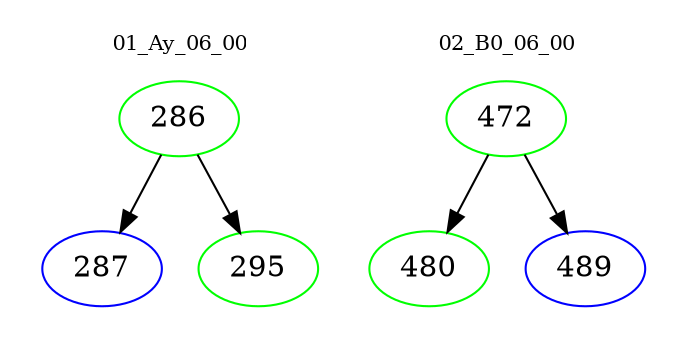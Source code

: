 digraph{
subgraph cluster_0 {
color = white
label = "01_Ay_06_00";
fontsize=10;
T0_286 [label="286", color="green"]
T0_286 -> T0_287 [color="black"]
T0_287 [label="287", color="blue"]
T0_286 -> T0_295 [color="black"]
T0_295 [label="295", color="green"]
}
subgraph cluster_1 {
color = white
label = "02_B0_06_00";
fontsize=10;
T1_472 [label="472", color="green"]
T1_472 -> T1_480 [color="black"]
T1_480 [label="480", color="green"]
T1_472 -> T1_489 [color="black"]
T1_489 [label="489", color="blue"]
}
}
